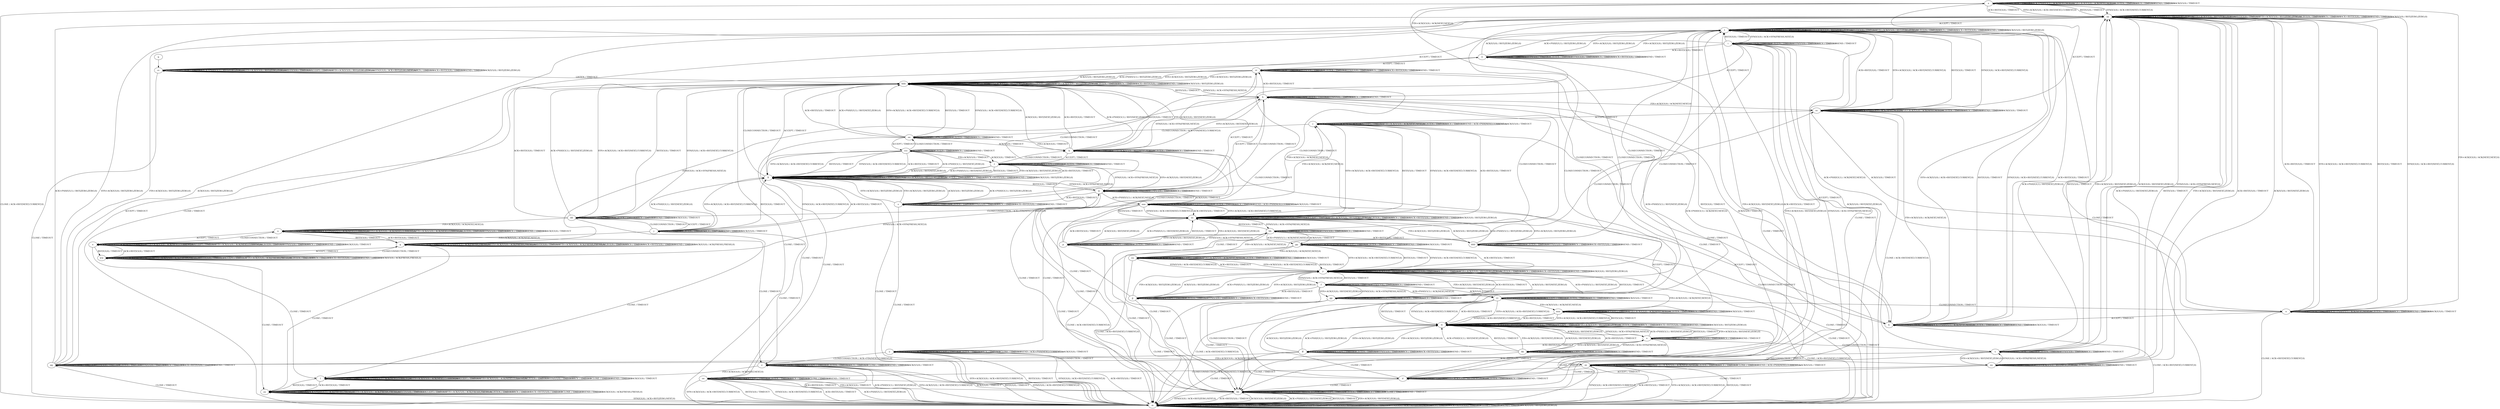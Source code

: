 digraph "" {
	graph ["Incoming time"=0.00040602684020996094,
		"Outgoing time"=0.10065269470214844,
		Output="{'States': 56, 'Transitions': 716, 'Filename': '../results/tcp_preset_100/TCP_FreeBSD_Server-TCP_FreeBSD_Server-1.dot'}",
		Reference="{'States': 56, 'Transitions': 716, 'Filename': '../subjects/tcp/TCP_FreeBSD_Server.dot'}",
		Solver=yices,
		Updated="{'States': 56, 'Transitions': 716, 'Filename': '../subjects/tcp/TCP_FreeBSD_Server.dot'}",
		"f-measure"=1.0,
		precision=1.0,
		recall=1.0
	];
	a -> a	[key=0,
		label="CLOSECONNECTION / TIMEOUT"];
	a -> a	[key=1,
		label="ACK+PSH(V,V,1) / ACK(NEXT,NEXT,0)"];
	a -> a	[key=2,
		label="FIN+ACK(V,V,0) / ACK(NEXT,NEXT,0)"];
	a -> a	[key=3,
		label="LISTEN / TIMEOUT"];
	a -> a	[key=4,
		label="RCV / TIMEOUT"];
	a -> a	[key=5,
		label="SEND / TIMEOUT"];
	a -> a	[key=6,
		label="ACK(V,V,0) / TIMEOUT"];
	a -> m	[key=0,
		label="CLOSE / ACK+RST(NEXT,CURRENT,0)"];
	a -> aa	[key=0,
		label="SYN+ACK(V,V,0) / ACK+RST(NEXT,CURRENT,0)"];
	a -> aa	[key=1,
		label="RST(V,V,0) / TIMEOUT"];
	a -> aa	[key=2,
		label="SYN(V,V,0) / ACK+RST(NEXT,CURRENT,0)"];
	a -> aa	[key=3,
		label="ACK+RST(V,V,0) / TIMEOUT"];
	a -> ss	[key=0,
		label="ACCEPT / TIMEOUT"];
	b -> b	[key=0,
		label="CLOSECONNECTION / TIMEOUT"];
	b -> b	[key=1,
		label="ACK+PSH(V,V,1) / ACK(NEXT,NEXT,0)"];
	b -> b	[key=2,
		label="LISTEN / TIMEOUT"];
	b -> b	[key=3,
		label="RCV / TIMEOUT"];
	b -> b	[key=4,
		label="SEND / TIMEOUT"];
	b -> b	[key=5,
		label="ACK(V,V,0) / TIMEOUT"];
	b -> m	[key=0,
		label="CLOSE / ACK+RST(NEXT,CURRENT,0)"];
	b -> t	[key=0,
		label="SYN+ACK(V,V,0) / ACK+RST(NEXT,CURRENT,0)"];
	b -> t	[key=1,
		label="RST(V,V,0) / TIMEOUT"];
	b -> t	[key=2,
		label="SYN(V,V,0) / ACK+RST(NEXT,CURRENT,0)"];
	b -> t	[key=3,
		label="ACK+RST(V,V,0) / TIMEOUT"];
	b -> ss	[key=0,
		label="FIN+ACK(V,V,0) / ACK(NEXT,NEXT,0)"];
	b -> aaa	[key=0,
		label="ACCEPT / TIMEOUT"];
	c -> c	[key=0,
		label="ACK+PSH(V,V,1) / ACK(NEXT,NEXT,0)"];
	c -> c	[key=1,
		label="ACCEPT / TIMEOUT"];
	c -> c	[key=2,
		label="FIN+ACK(V,V,0) / ACK(NEXT,NEXT,0)"];
	c -> c	[key=3,
		label="LISTEN / TIMEOUT"];
	c -> c	[key=4,
		label="RCV / TIMEOUT"];
	c -> c	[key=5,
		label="SEND / ACK+PSH(NEXT,CURRENT,1)"];
	c -> c	[key=6,
		label="ACK(V,V,0) / TIMEOUT"];
	c -> ee	[key=0,
		label="CLOSECONNECTION / ACK+FIN(NEXT,CURRENT,0)"];
	c -> xx	[key=0,
		label="SYN+ACK(V,V,0) / ACK+RST(NEXT,CURRENT,0)"];
	c -> xx	[key=1,
		label="RST(V,V,0) / TIMEOUT"];
	c -> xx	[key=2,
		label="SYN(V,V,0) / ACK+RST(NEXT,CURRENT,0)"];
	c -> xx	[key=3,
		label="ACK+RST(V,V,0) / TIMEOUT"];
	c -> zz	[key=0,
		label="CLOSE / TIMEOUT"];
	d -> d	[key=0,
		label="CLOSECONNECTION / TIMEOUT"];
	d -> d	[key=1,
		label="SYN+ACK(V,V,0) / RST(NEXT,ZERO,0)"];
	d -> d	[key=2,
		label="LISTEN / TIMEOUT"];
	d -> d	[key=3,
		label="RCV / TIMEOUT"];
	d -> d	[key=4,
		label="SEND / TIMEOUT"];
	d -> i	[key=0,
		label="SYN(V,V,0) / ACK+SYN(FRESH,NEXT,0)"];
	d -> k	[key=0,
		label="ACCEPT / TIMEOUT"];
	d -> t	[key=0,
		label="ACK+PSH(V,V,1) / RST(NEXT,ZERO,0)"];
	d -> t	[key=1,
		label="RST(V,V,0) / TIMEOUT"];
	d -> t	[key=2,
		label="FIN+ACK(V,V,0) / RST(NEXT,ZERO,0)"];
	d -> t	[key=3,
		label="ACK+RST(V,V,0) / TIMEOUT"];
	d -> t	[key=4,
		label="ACK(V,V,0) / RST(NEXT,ZERO,0)"];
	d -> bb	[key=0,
		label="CLOSE / TIMEOUT"];
	e -> e	[key=0,
		label="ACCEPT / TIMEOUT"];
	e -> e	[key=1,
		label="LISTEN / TIMEOUT"];
	e -> e	[key=2,
		label="SYN(V,V,0) / TIMEOUT"];
	e -> e	[key=3,
		label="RCV / TIMEOUT"];
	e -> e	[key=4,
		label="SEND / TIMEOUT"];
	e -> v	[key=0,
		label="CLOSECONNECTION / TIMEOUT"];
	e -> bb	[key=0,
		label="CLOSE / TIMEOUT"];
	e -> ff	[key=0,
		label="ACK+RST(V,V,0) / TIMEOUT"];
	e -> kk	[key=0,
		label="SYN+ACK(V,V,0) / RST(NEXT,ZERO,0)"];
	e -> tt	[key=0,
		label="ACK+PSH(V,V,1) / RST(NEXT,ZERO,0)"];
	e -> tt	[key=1,
		label="RST(V,V,0) / TIMEOUT"];
	e -> tt	[key=2,
		label="FIN+ACK(V,V,0) / RST(NEXT,ZERO,0)"];
	e -> tt	[key=3,
		label="ACK(V,V,0) / RST(NEXT,ZERO,0)"];
	f -> f	[key=0,
		label="ACCEPT / TIMEOUT"];
	f -> f	[key=1,
		label="LISTEN / TIMEOUT"];
	f -> f	[key=2,
		label="SYN(V,V,0) / TIMEOUT"];
	f -> f	[key=3,
		label="RCV / TIMEOUT"];
	f -> f	[key=4,
		label="SEND / TIMEOUT"];
	f -> i	[key=0,
		label="CLOSECONNECTION / TIMEOUT"];
	f -> y	[key=0,
		label="RST(V,V,0) / TIMEOUT"];
	f -> bb	[key=0,
		label="CLOSE / TIMEOUT"];
	f -> gg	[key=0,
		label="SYN+ACK(V,V,0) / RST(NEXT,ZERO,0)"];
	f -> jj	[key=0,
		label="ACK+RST(V,V,0) / TIMEOUT"];
	f -> mm	[key=0,
		label="FIN+ACK(V,V,0) / ACK(NEXT,NEXT,0)"];
	f -> vv	[key=0,
		label="ACK+PSH(V,V,1) / ACK(NEXT,NEXT,0)"];
	f -> vv	[key=1,
		label="ACK(V,V,0) / TIMEOUT"];
	g -> g	[key=0,
		label="CLOSECONNECTION / TIMEOUT"];
	g -> g	[key=1,
		label="ACK+PSH(V,V,1) / ACK(FRESH,FRESH,0)"];
	g -> g	[key=2,
		label="SYN+ACK(V,V,0) / ACK(FRESH,FRESH,0)"];
	g -> g	[key=3,
		label="RST(V,V,0) / TIMEOUT"];
	g -> g	[key=4,
		label="FIN+ACK(V,V,0) / ACK(FRESH,FRESH,0)"];
	g -> g	[key=5,
		label="LISTEN / TIMEOUT"];
	g -> g	[key=6,
		label="RCV / TIMEOUT"];
	g -> g	[key=7,
		label="ACK+RST(V,V,0) / TIMEOUT"];
	g -> g	[key=8,
		label="SEND / TIMEOUT"];
	g -> g	[key=9,
		label="ACK(V,V,0) / ACK(FRESH,FRESH,0)"];
	g -> h	[key=0,
		label="SYN(V,V,0) / ACK+SYN(FRESH,NEXT,0)"];
	g -> ww	[key=0,
		label="ACCEPT / TIMEOUT"];
	g -> yy	[key=0,
		label="CLOSE / TIMEOUT"];
	h -> b	[key=0,
		label="ACK+PSH(V,V,1) / ACK(NEXT,NEXT,0)"];
	h -> b	[key=1,
		label="ACK(V,V,0) / TIMEOUT"];
	h -> h	[key=0,
		label="CLOSECONNECTION / TIMEOUT"];
	h -> h	[key=1,
		label="LISTEN / TIMEOUT"];
	h -> h	[key=2,
		label="SYN(V,V,0) / TIMEOUT"];
	h -> h	[key=3,
		label="RCV / TIMEOUT"];
	h -> h	[key=4,
		label="SEND / TIMEOUT"];
	h -> k	[key=0,
		label="SYN+ACK(V,V,0) / RST(NEXT,ZERO,0)"];
	h -> w	[key=0,
		label="ACCEPT / TIMEOUT"];
	h -> bb	[key=0,
		label="CLOSE / TIMEOUT"];
	h -> rr	[key=0,
		label="ACK+RST(V,V,0) / TIMEOUT"];
	h -> ss	[key=0,
		label="FIN+ACK(V,V,0) / ACK(NEXT,NEXT,0)"];
	h -> bbb	[key=0,
		label="RST(V,V,0) / TIMEOUT"];
	i -> a	[key=0,
		label="FIN+ACK(V,V,0) / ACK(NEXT,NEXT,0)"];
	i -> d	[key=0,
		label="SYN+ACK(V,V,0) / RST(NEXT,ZERO,0)"];
	i -> h	[key=0,
		label="ACCEPT / TIMEOUT"];
	i -> i	[key=0,
		label="CLOSECONNECTION / TIMEOUT"];
	i -> i	[key=1,
		label="LISTEN / TIMEOUT"];
	i -> i	[key=2,
		label="SYN(V,V,0) / TIMEOUT"];
	i -> i	[key=3,
		label="RCV / TIMEOUT"];
	i -> i	[key=4,
		label="SEND / TIMEOUT"];
	i -> n	[key=0,
		label="ACK+PSH(V,V,1) / ACK(NEXT,NEXT,0)"];
	i -> n	[key=1,
		label="ACK(V,V,0) / TIMEOUT"];
	i -> t	[key=0,
		label="RST(V,V,0) / TIMEOUT"];
	i -> bb	[key=0,
		label="CLOSE / TIMEOUT"];
	i -> ii	[key=0,
		label="ACK+RST(V,V,0) / TIMEOUT"];
	j -> j	[key=0,
		label="ACCEPT / TIMEOUT"];
	j -> j	[key=1,
		label="LISTEN / TIMEOUT"];
	j -> j	[key=2,
		label="RCV / TIMEOUT"];
	j -> j	[key=3,
		label="SEND / TIMEOUT"];
	j -> j	[key=4,
		label="ACK(V,V,0) / TIMEOUT"];
	j -> x	[key=0,
		label="FIN+ACK(V,V,0) / ACK(NEXT,NEXT,0)"];
	j -> z	[key=0,
		label="CLOSE / TIMEOUT"];
	j -> dd	[key=0,
		label="CLOSECONNECTION / TIMEOUT"];
	j -> ll	[key=0,
		label="ACK+PSH(V,V,1) / RST(NEXT,ZERO,0)"];
	j -> ll	[key=1,
		label="SYN+ACK(V,V,0) / ACK+RST(NEXT,CURRENT,0)"];
	j -> ll	[key=2,
		label="RST(V,V,0) / TIMEOUT"];
	j -> ll	[key=3,
		label="SYN(V,V,0) / ACK+RST(NEXT,CURRENT,0)"];
	j -> ll	[key=4,
		label="ACK+RST(V,V,0) / TIMEOUT"];
	k -> h	[key=0,
		label="SYN(V,V,0) / ACK+SYN(FRESH,NEXT,0)"];
	k -> k	[key=0,
		label="CLOSECONNECTION / TIMEOUT"];
	k -> k	[key=1,
		label="SYN+ACK(V,V,0) / RST(NEXT,ZERO,0)"];
	k -> k	[key=2,
		label="LISTEN / TIMEOUT"];
	k -> k	[key=3,
		label="RCV / TIMEOUT"];
	k -> k	[key=4,
		label="SEND / TIMEOUT"];
	k -> r	[key=0,
		label="ACCEPT / TIMEOUT"];
	k -> bb	[key=0,
		label="CLOSE / TIMEOUT"];
	k -> bbb	[key=0,
		label="ACK+PSH(V,V,1) / RST(NEXT,ZERO,0)"];
	k -> bbb	[key=1,
		label="RST(V,V,0) / TIMEOUT"];
	k -> bbb	[key=2,
		label="FIN+ACK(V,V,0) / RST(NEXT,ZERO,0)"];
	k -> bbb	[key=3,
		label="ACK+RST(V,V,0) / TIMEOUT"];
	k -> bbb	[key=4,
		label="ACK(V,V,0) / RST(NEXT,ZERO,0)"];
	l -> l	[key=0,
		label="CLOSECONNECTION / TIMEOUT"];
	l -> l	[key=1,
		label="ACK+PSH(V,V,1) / ACK(NEXT,CURRENT,0)"];
	l -> l	[key=2,
		label="SYN+ACK(V,V,0) / ACK(NEXT,CURRENT,0)"];
	l -> l	[key=3,
		label="ACCEPT / TIMEOUT"];
	l -> l	[key=4,
		label="FIN+ACK(V,V,0) / ACK(NEXT,CURRENT,0)"];
	l -> l	[key=5,
		label="LISTEN / TIMEOUT"];
	l -> l	[key=6,
		label="SYN(V,V,0) / TIMEOUT"];
	l -> l	[key=7,
		label="RCV / TIMEOUT"];
	l -> l	[key=8,
		label="CLOSE / TIMEOUT"];
	l -> l	[key=9,
		label="SEND / TIMEOUT"];
	l -> l	[key=10,
		label="ACK(V,V,0) / TIMEOUT"];
	l -> yy	[key=0,
		label="RST(V,V,0) / TIMEOUT"];
	l -> yy	[key=1,
		label="ACK+RST(V,V,0) / TIMEOUT"];
	m -> m	[key=0,
		label="CLOSECONNECTION / TIMEOUT"];
	m -> m	[key=1,
		label="ACK+PSH(V,V,1) / RST(ZERO,ZERO,0)"];
	m -> m	[key=2,
		label="SYN+ACK(V,V,0) / RST(ZERO,ZERO,0)"];
	m -> m	[key=3,
		label="RST(V,V,0) / TIMEOUT"];
	m -> m	[key=4,
		label="ACCEPT / TIMEOUT"];
	m -> m	[key=5,
		label="FIN+ACK(V,V,0) / RST(ZERO,ZERO,0)"];
	m -> m	[key=6,
		label="LISTEN / TIMEOUT"];
	m -> m	[key=7,
		label="SYN(V,V,0) / ACK+RST(ZERO,NEXT,0)"];
	m -> m	[key=8,
		label="RCV / TIMEOUT"];
	m -> m	[key=9,
		label="ACK+RST(V,V,0) / TIMEOUT"];
	m -> m	[key=10,
		label="CLOSE / TIMEOUT"];
	m -> m	[key=11,
		label="SEND / TIMEOUT"];
	m -> m	[key=12,
		label="ACK(V,V,0) / RST(ZERO,ZERO,0)"];
	n -> a	[key=0,
		label="FIN+ACK(V,V,0) / ACK(NEXT,NEXT,0)"];
	n -> b	[key=0,
		label="ACCEPT / TIMEOUT"];
	n -> m	[key=0,
		label="CLOSE / ACK+RST(NEXT,CURRENT,0)"];
	n -> n	[key=0,
		label="CLOSECONNECTION / TIMEOUT"];
	n -> n	[key=1,
		label="ACK+PSH(V,V,1) / ACK(NEXT,NEXT,0)"];
	n -> n	[key=2,
		label="LISTEN / TIMEOUT"];
	n -> n	[key=3,
		label="RCV / TIMEOUT"];
	n -> n	[key=4,
		label="SEND / TIMEOUT"];
	n -> n	[key=5,
		label="ACK(V,V,0) / TIMEOUT"];
	n -> aa	[key=0,
		label="SYN+ACK(V,V,0) / ACK+RST(NEXT,CURRENT,0)"];
	n -> aa	[key=1,
		label="RST(V,V,0) / TIMEOUT"];
	n -> aa	[key=2,
		label="SYN(V,V,0) / ACK+RST(NEXT,CURRENT,0)"];
	n -> aa	[key=3,
		label="ACK+RST(V,V,0) / TIMEOUT"];
	o -> m	[key=0,
		label="SYN+ACK(V,V,0) / ACK+RST(NEXT,CURRENT,0)"];
	o -> m	[key=1,
		label="RST(V,V,0) / TIMEOUT"];
	o -> m	[key=2,
		label="SYN(V,V,0) / ACK+RST(NEXT,CURRENT,0)"];
	o -> m	[key=3,
		label="ACK+RST(V,V,0) / TIMEOUT"];
	o -> o	[key=0,
		label="ACK+PSH(V,V,1) / ACK(NEXT,NEXT,0)"];
	o -> o	[key=1,
		label="ACCEPT / TIMEOUT"];
	o -> o	[key=2,
		label="LISTEN / TIMEOUT"];
	o -> o	[key=3,
		label="RCV / TIMEOUT"];
	o -> o	[key=4,
		label="CLOSE / TIMEOUT"];
	o -> o	[key=5,
		label="SEND / ACK+PSH(NEXT,CURRENT,1)"];
	o -> o	[key=6,
		label="ACK(V,V,0) / TIMEOUT"];
	o -> z	[key=0,
		label="CLOSECONNECTION / ACK+FIN(NEXT,CURRENT,0)"];
	o -> zz	[key=0,
		label="FIN+ACK(V,V,0) / ACK(NEXT,NEXT,0)"];
	p -> k	[key=0,
		label="CLOSECONNECTION / TIMEOUT"];
	p -> p	[key=0,
		label="SYN+ACK(V,V,0) / RST(NEXT,ZERO,0)"];
	p -> p	[key=1,
		label="ACCEPT / TIMEOUT"];
	p -> p	[key=2,
		label="LISTEN / TIMEOUT"];
	p -> p	[key=3,
		label="RCV / TIMEOUT"];
	p -> p	[key=4,
		label="SEND / TIMEOUT"];
	p -> bb	[key=0,
		label="CLOSE / TIMEOUT"];
	p -> hh	[key=0,
		label="SYN(V,V,0) / ACK+SYN(FRESH,NEXT,0)"];
	p -> xx	[key=0,
		label="ACK+PSH(V,V,1) / RST(NEXT,ZERO,0)"];
	p -> xx	[key=1,
		label="RST(V,V,0) / TIMEOUT"];
	p -> xx	[key=2,
		label="FIN+ACK(V,V,0) / RST(NEXT,ZERO,0)"];
	p -> xx	[key=3,
		label="ACK+RST(V,V,0) / TIMEOUT"];
	p -> xx	[key=4,
		label="ACK(V,V,0) / RST(NEXT,ZERO,0)"];
	q -> cc	[key=0];
	r -> k	[key=0,
		label="CLOSECONNECTION / TIMEOUT"];
	r -> r	[key=0,
		label="SYN+ACK(V,V,0) / RST(NEXT,ZERO,0)"];
	r -> r	[key=1,
		label="ACCEPT / TIMEOUT"];
	r -> r	[key=2,
		label="LISTEN / TIMEOUT"];
	r -> r	[key=3,
		label="RCV / TIMEOUT"];
	r -> r	[key=4,
		label="SEND / TIMEOUT"];
	r -> w	[key=0,
		label="SYN(V,V,0) / ACK+SYN(FRESH,NEXT,0)"];
	r -> bb	[key=0,
		label="CLOSE / TIMEOUT"];
	r -> ll	[key=0,
		label="ACK+PSH(V,V,1) / RST(NEXT,ZERO,0)"];
	r -> ll	[key=1,
		label="RST(V,V,0) / TIMEOUT"];
	r -> ll	[key=2,
		label="FIN+ACK(V,V,0) / RST(NEXT,ZERO,0)"];
	r -> ll	[key=3,
		label="ACK+RST(V,V,0) / TIMEOUT"];
	r -> ll	[key=4,
		label="ACK(V,V,0) / RST(NEXT,ZERO,0)"];
	s -> m	[key=0,
		label="CLOSE / TIMEOUT"];
	s -> s	[key=0,
		label="RST(V,V,0) / TIMEOUT"];
	s -> s	[key=1,
		label="ACCEPT / TIMEOUT"];
	s -> s	[key=2,
		label="LISTEN / TIMEOUT"];
	s -> s	[key=3,
		label="SYN(V,V,0) / TIMEOUT"];
	s -> s	[key=4,
		label="RCV / TIMEOUT"];
	s -> s	[key=5,
		label="ACK+RST(V,V,0) / TIMEOUT"];
	s -> s	[key=6,
		label="SEND / TIMEOUT"];
	s -> ll	[key=0,
		label="ACK+PSH(V,V,1) / RST(ZERO,ZERO,0)"];
	s -> ll	[key=1,
		label="SYN+ACK(V,V,0) / RST(ZERO,ZERO,0)"];
	s -> ll	[key=2,
		label="FIN+ACK(V,V,0) / RST(ZERO,ZERO,0)"];
	s -> ll	[key=3,
		label="ACK(V,V,0) / RST(ZERO,ZERO,0)"];
	s -> rr	[key=0,
		label="CLOSECONNECTION / TIMEOUT"];
	t -> i	[key=0,
		label="SYN(V,V,0) / ACK+SYN(FRESH,NEXT,0)"];
	t -> m	[key=0,
		label="CLOSE / TIMEOUT"];
	t -> t	[key=0,
		label="CLOSECONNECTION / TIMEOUT"];
	t -> t	[key=1,
		label="ACK+PSH(V,V,1) / RST(ZERO,ZERO,0)"];
	t -> t	[key=2,
		label="SYN+ACK(V,V,0) / RST(ZERO,ZERO,0)"];
	t -> t	[key=3,
		label="RST(V,V,0) / TIMEOUT"];
	t -> t	[key=4,
		label="FIN+ACK(V,V,0) / RST(ZERO,ZERO,0)"];
	t -> t	[key=5,
		label="LISTEN / TIMEOUT"];
	t -> t	[key=6,
		label="RCV / TIMEOUT"];
	t -> t	[key=7,
		label="ACK+RST(V,V,0) / TIMEOUT"];
	t -> t	[key=8,
		label="SEND / TIMEOUT"];
	t -> t	[key=9,
		label="ACK(V,V,0) / RST(ZERO,ZERO,0)"];
	t -> bbb	[key=0,
		label="ACCEPT / TIMEOUT"];
	u -> g	[key=0,
		label="RST(V,V,0) / TIMEOUT"];
	u -> g	[key=1,
		label="ACK+RST(V,V,0) / TIMEOUT"];
	u -> l	[key=0,
		label="CLOSE / TIMEOUT"];
	u -> u	[key=0,
		label="CLOSECONNECTION / TIMEOUT"];
	u -> u	[key=1,
		label="ACK+PSH(V,V,1) / ACK(NEXT,CURRENT,0)"];
	u -> u	[key=2,
		label="SYN+ACK(V,V,0) / ACK(NEXT,CURRENT,0)"];
	u -> u	[key=3,
		label="FIN+ACK(V,V,0) / ACK(NEXT,CURRENT,0)"];
	u -> u	[key=4,
		label="LISTEN / TIMEOUT"];
	u -> u	[key=5,
		label="SYN(V,V,0) / TIMEOUT"];
	u -> u	[key=6,
		label="RCV / TIMEOUT"];
	u -> u	[key=7,
		label="SEND / TIMEOUT"];
	u -> u	[key=8,
		label="ACK(V,V,0) / TIMEOUT"];
	u -> x	[key=0,
		label="ACCEPT / TIMEOUT"];
	v -> i	[key=0,
		label="ACCEPT / TIMEOUT"];
	v -> v	[key=0,
		label="CLOSECONNECTION / TIMEOUT"];
	v -> v	[key=1,
		label="LISTEN / TIMEOUT"];
	v -> v	[key=2,
		label="SYN(V,V,0) / TIMEOUT"];
	v -> v	[key=3,
		label="RCV / TIMEOUT"];
	v -> v	[key=4,
		label="SEND / TIMEOUT"];
	v -> aa	[key=0,
		label="ACK+PSH(V,V,1) / RST(NEXT,ZERO,0)"];
	v -> aa	[key=1,
		label="RST(V,V,0) / TIMEOUT"];
	v -> aa	[key=2,
		label="FIN+ACK(V,V,0) / RST(NEXT,ZERO,0)"];
	v -> aa	[key=3,
		label="ACK(V,V,0) / RST(NEXT,ZERO,0)"];
	v -> bb	[key=0,
		label="CLOSE / TIMEOUT"];
	v -> nn	[key=0,
		label="SYN+ACK(V,V,0) / RST(NEXT,ZERO,0)"];
	v -> qq	[key=0,
		label="ACK+RST(V,V,0) / TIMEOUT"];
	w -> c	[key=0,
		label="FIN+ACK(V,V,0) / ACK(NEXT,NEXT,0)"];
	w -> h	[key=0,
		label="CLOSECONNECTION / TIMEOUT"];
	w -> r	[key=0,
		label="SYN+ACK(V,V,0) / RST(NEXT,ZERO,0)"];
	w -> s	[key=0,
		label="ACK+RST(V,V,0) / TIMEOUT"];
	w -> w	[key=0,
		label="ACCEPT / TIMEOUT"];
	w -> w	[key=1,
		label="LISTEN / TIMEOUT"];
	w -> w	[key=2,
		label="SYN(V,V,0) / TIMEOUT"];
	w -> w	[key=3,
		label="RCV / TIMEOUT"];
	w -> w	[key=4,
		label="SEND / TIMEOUT"];
	w -> bb	[key=0,
		label="CLOSE / TIMEOUT"];
	w -> ll	[key=0,
		label="RST(V,V,0) / TIMEOUT"];
	w -> aaa	[key=0,
		label="ACK+PSH(V,V,1) / ACK(NEXT,NEXT,0)"];
	w -> aaa	[key=1,
		label="ACK(V,V,0) / TIMEOUT"];
	x -> l	[key=0,
		label="CLOSE / TIMEOUT"];
	x -> u	[key=0,
		label="CLOSECONNECTION / TIMEOUT"];
	x -> x	[key=0,
		label="ACK+PSH(V,V,1) / ACK(NEXT,CURRENT,0)"];
	x -> x	[key=1,
		label="SYN+ACK(V,V,0) / ACK(NEXT,CURRENT,0)"];
	x -> x	[key=2,
		label="ACCEPT / TIMEOUT"];
	x -> x	[key=3,
		label="FIN+ACK(V,V,0) / ACK(NEXT,CURRENT,0)"];
	x -> x	[key=4,
		label="LISTEN / TIMEOUT"];
	x -> x	[key=5,
		label="SYN(V,V,0) / TIMEOUT"];
	x -> x	[key=6,
		label="RCV / TIMEOUT"];
	x -> x	[key=7,
		label="SEND / TIMEOUT"];
	x -> x	[key=8,
		label="ACK(V,V,0) / TIMEOUT"];
	x -> ww	[key=0,
		label="RST(V,V,0) / TIMEOUT"];
	x -> ww	[key=1,
		label="ACK+RST(V,V,0) / TIMEOUT"];
	y -> f	[key=0,
		label="SYN(V,V,0) / ACK+SYN(FRESH,NEXT,0)"];
	y -> m	[key=0,
		label="CLOSE / TIMEOUT"];
	y -> t	[key=0,
		label="CLOSECONNECTION / TIMEOUT"];
	y -> y	[key=0,
		label="ACK+PSH(V,V,1) / RST(ZERO,ZERO,0)"];
	y -> y	[key=1,
		label="SYN+ACK(V,V,0) / RST(ZERO,ZERO,0)"];
	y -> y	[key=2,
		label="RST(V,V,0) / TIMEOUT"];
	y -> y	[key=3,
		label="ACCEPT / TIMEOUT"];
	y -> y	[key=4,
		label="FIN+ACK(V,V,0) / RST(ZERO,ZERO,0)"];
	y -> y	[key=5,
		label="LISTEN / TIMEOUT"];
	y -> y	[key=6,
		label="RCV / TIMEOUT"];
	y -> y	[key=7,
		label="ACK+RST(V,V,0) / TIMEOUT"];
	y -> y	[key=8,
		label="SEND / TIMEOUT"];
	y -> y	[key=9,
		label="ACK(V,V,0) / RST(ZERO,ZERO,0)"];
	z -> l	[key=0,
		label="FIN+ACK(V,V,0) / ACK(NEXT,NEXT,0)"];
	z -> m	[key=0,
		label="ACK+PSH(V,V,1) / RST(NEXT,ZERO,0)"];
	z -> m	[key=1,
		label="SYN+ACK(V,V,0) / ACK+RST(NEXT,CURRENT,0)"];
	z -> m	[key=2,
		label="RST(V,V,0) / TIMEOUT"];
	z -> m	[key=3,
		label="SYN(V,V,0) / ACK+RST(NEXT,CURRENT,0)"];
	z -> m	[key=4,
		label="ACK+RST(V,V,0) / TIMEOUT"];
	z -> z	[key=0,
		label="CLOSECONNECTION / TIMEOUT"];
	z -> z	[key=1,
		label="ACCEPT / TIMEOUT"];
	z -> z	[key=2,
		label="LISTEN / TIMEOUT"];
	z -> z	[key=3,
		label="RCV / TIMEOUT"];
	z -> z	[key=4,
		label="CLOSE / TIMEOUT"];
	z -> z	[key=5,
		label="SEND / TIMEOUT"];
	z -> z	[key=6,
		label="ACK(V,V,0) / TIMEOUT"];
	aa -> m	[key=0,
		label="CLOSE / TIMEOUT"];
	aa -> t	[key=0,
		label="ACCEPT / TIMEOUT"];
	aa -> v	[key=0,
		label="SYN(V,V,0) / ACK+SYN(FRESH,NEXT,0)"];
	aa -> aa	[key=0,
		label="CLOSECONNECTION / TIMEOUT"];
	aa -> aa	[key=1,
		label="ACK+PSH(V,V,1) / RST(ZERO,ZERO,0)"];
	aa -> aa	[key=2,
		label="SYN+ACK(V,V,0) / RST(ZERO,ZERO,0)"];
	aa -> aa	[key=3,
		label="RST(V,V,0) / TIMEOUT"];
	aa -> aa	[key=4,
		label="FIN+ACK(V,V,0) / RST(ZERO,ZERO,0)"];
	aa -> aa	[key=5,
		label="LISTEN / TIMEOUT"];
	aa -> aa	[key=6,
		label="RCV / TIMEOUT"];
	aa -> aa	[key=7,
		label="ACK+RST(V,V,0) / TIMEOUT"];
	aa -> aa	[key=8,
		label="SEND / TIMEOUT"];
	aa -> aa	[key=9,
		label="ACK(V,V,0) / RST(ZERO,ZERO,0)"];
	bb -> m	[key=0,
		label="ACK+PSH(V,V,1) / RST(NEXT,ZERO,0)"];
	bb -> m	[key=1,
		label="RST(V,V,0) / TIMEOUT"];
	bb -> m	[key=2,
		label="FIN+ACK(V,V,0) / RST(NEXT,ZERO,0)"];
	bb -> m	[key=3,
		label="SYN(V,V,0) / ACK+RST(ZERO,NEXT,0)"];
	bb -> m	[key=4,
		label="ACK+RST(V,V,0) / TIMEOUT"];
	bb -> m	[key=5,
		label="ACK(V,V,0) / RST(NEXT,ZERO,0)"];
	bb -> bb	[key=0,
		label="CLOSECONNECTION / TIMEOUT"];
	bb -> bb	[key=1,
		label="SYN+ACK(V,V,0) / RST(NEXT,ZERO,0)"];
	bb -> bb	[key=2,
		label="ACCEPT / TIMEOUT"];
	bb -> bb	[key=3,
		label="LISTEN / TIMEOUT"];
	bb -> bb	[key=4,
		label="RCV / TIMEOUT"];
	bb -> bb	[key=5,
		label="CLOSE / TIMEOUT"];
	bb -> bb	[key=6,
		label="SEND / TIMEOUT"];
	cc -> m	[key=0,
		label="CLOSE / TIMEOUT"];
	cc -> cc	[key=0,
		label="CLOSECONNECTION / TIMEOUT"];
	cc -> cc	[key=1,
		label="ACK+PSH(V,V,1) / RST(ZERO,ZERO,0)"];
	cc -> cc	[key=2,
		label="SYN+ACK(V,V,0) / RST(ZERO,ZERO,0)"];
	cc -> cc	[key=3,
		label="RST(V,V,0) / TIMEOUT"];
	cc -> cc	[key=4,
		label="ACCEPT / TIMEOUT"];
	cc -> cc	[key=5,
		label="FIN+ACK(V,V,0) / RST(ZERO,ZERO,0)"];
	cc -> cc	[key=6,
		label="SYN(V,V,0) / ACK+RST(ZERO,NEXT,0)"];
	cc -> cc	[key=7,
		label="RCV / TIMEOUT"];
	cc -> cc	[key=8,
		label="ACK+RST(V,V,0) / TIMEOUT"];
	cc -> cc	[key=9,
		label="SEND / TIMEOUT"];
	cc -> cc	[key=10,
		label="ACK(V,V,0) / RST(ZERO,ZERO,0)"];
	cc -> bbb	[key=0,
		label="LISTEN / TIMEOUT"];
	dd -> j	[key=0,
		label="ACCEPT / TIMEOUT"];
	dd -> u	[key=0,
		label="FIN+ACK(V,V,0) / ACK(NEXT,NEXT,0)"];
	dd -> z	[key=0,
		label="CLOSE / TIMEOUT"];
	dd -> dd	[key=0,
		label="CLOSECONNECTION / TIMEOUT"];
	dd -> dd	[key=1,
		label="LISTEN / TIMEOUT"];
	dd -> dd	[key=2,
		label="RCV / TIMEOUT"];
	dd -> dd	[key=3,
		label="SEND / TIMEOUT"];
	dd -> dd	[key=4,
		label="ACK(V,V,0) / TIMEOUT"];
	dd -> bbb	[key=0,
		label="ACK+PSH(V,V,1) / RST(NEXT,ZERO,0)"];
	dd -> bbb	[key=1,
		label="SYN+ACK(V,V,0) / ACK+RST(NEXT,CURRENT,0)"];
	dd -> bbb	[key=2,
		label="RST(V,V,0) / TIMEOUT"];
	dd -> bbb	[key=3,
		label="SYN(V,V,0) / ACK+RST(NEXT,CURRENT,0)"];
	dd -> bbb	[key=4,
		label="ACK+RST(V,V,0) / TIMEOUT"];
	ee -> k	[key=0,
		label="FIN+ACK(V,V,0) / TIMEOUT"];
	ee -> k	[key=1,
		label="ACK(V,V,0) / TIMEOUT"];
	ee -> ee	[key=0,
		label="CLOSECONNECTION / TIMEOUT"];
	ee -> ee	[key=1,
		label="LISTEN / TIMEOUT"];
	ee -> ee	[key=2,
		label="RCV / TIMEOUT"];
	ee -> ee	[key=3,
		label="SEND / TIMEOUT"];
	ee -> oo	[key=0,
		label="CLOSE / TIMEOUT"];
	ee -> bbb	[key=0,
		label="ACK+PSH(V,V,1) / RST(NEXT,ZERO,0)"];
	ee -> bbb	[key=1,
		label="SYN+ACK(V,V,0) / ACK+RST(NEXT,CURRENT,0)"];
	ee -> bbb	[key=2,
		label="RST(V,V,0) / TIMEOUT"];
	ee -> bbb	[key=3,
		label="SYN(V,V,0) / ACK+RST(NEXT,CURRENT,0)"];
	ee -> bbb	[key=4,
		label="ACK+RST(V,V,0) / TIMEOUT"];
	ee -> ccc	[key=0,
		label="ACCEPT / TIMEOUT"];
	ff -> m	[key=0,
		label="CLOSE / TIMEOUT"];
	ff -> ff	[key=0,
		label="RST(V,V,0) / TIMEOUT"];
	ff -> ff	[key=1,
		label="ACCEPT / TIMEOUT"];
	ff -> ff	[key=2,
		label="LISTEN / TIMEOUT"];
	ff -> ff	[key=3,
		label="SYN(V,V,0) / TIMEOUT"];
	ff -> ff	[key=4,
		label="RCV / TIMEOUT"];
	ff -> ff	[key=5,
		label="ACK+RST(V,V,0) / TIMEOUT"];
	ff -> ff	[key=6,
		label="SEND / TIMEOUT"];
	ff -> qq	[key=0,
		label="CLOSECONNECTION / TIMEOUT"];
	ff -> tt	[key=0,
		label="ACK+PSH(V,V,1) / RST(ZERO,ZERO,0)"];
	ff -> tt	[key=1,
		label="SYN+ACK(V,V,0) / RST(ZERO,ZERO,0)"];
	ff -> tt	[key=2,
		label="FIN+ACK(V,V,0) / RST(ZERO,ZERO,0)"];
	ff -> tt	[key=3,
		label="ACK(V,V,0) / RST(ZERO,ZERO,0)"];
	gg -> d	[key=0,
		label="CLOSECONNECTION / TIMEOUT"];
	gg -> f	[key=0,
		label="SYN(V,V,0) / ACK+SYN(FRESH,NEXT,0)"];
	gg -> y	[key=0,
		label="ACK+PSH(V,V,1) / RST(NEXT,ZERO,0)"];
	gg -> y	[key=1,
		label="RST(V,V,0) / TIMEOUT"];
	gg -> y	[key=2,
		label="FIN+ACK(V,V,0) / RST(NEXT,ZERO,0)"];
	gg -> y	[key=3,
		label="ACK+RST(V,V,0) / TIMEOUT"];
	gg -> y	[key=4,
		label="ACK(V,V,0) / RST(NEXT,ZERO,0)"];
	gg -> bb	[key=0,
		label="CLOSE / TIMEOUT"];
	gg -> gg	[key=0,
		label="SYN+ACK(V,V,0) / RST(NEXT,ZERO,0)"];
	gg -> gg	[key=1,
		label="ACCEPT / TIMEOUT"];
	gg -> gg	[key=2,
		label="LISTEN / TIMEOUT"];
	gg -> gg	[key=3,
		label="RCV / TIMEOUT"];
	gg -> gg	[key=4,
		label="SEND / TIMEOUT"];
	hh -> h	[key=0,
		label="CLOSECONNECTION / TIMEOUT"];
	hh -> p	[key=0,
		label="SYN+ACK(V,V,0) / RST(NEXT,ZERO,0)"];
	hh -> bb	[key=0,
		label="CLOSE / TIMEOUT"];
	hh -> hh	[key=0,
		label="ACCEPT / TIMEOUT"];
	hh -> hh	[key=1,
		label="LISTEN / TIMEOUT"];
	hh -> hh	[key=2,
		label="SYN(V,V,0) / TIMEOUT"];
	hh -> hh	[key=3,
		label="RCV / TIMEOUT"];
	hh -> hh	[key=4,
		label="SEND / TIMEOUT"];
	hh -> pp	[key=0,
		label="ACK+PSH(V,V,1) / ACK(NEXT,NEXT,0)"];
	hh -> pp	[key=1,
		label="ACK(V,V,0) / TIMEOUT"];
	hh -> uu	[key=0,
		label="FIN+ACK(V,V,0) / ACK(NEXT,NEXT,0)"];
	hh -> xx	[key=0,
		label="RST(V,V,0) / TIMEOUT"];
	hh -> ddd	[key=0,
		label="ACK+RST(V,V,0) / TIMEOUT"];
	ii -> m	[key=0,
		label="CLOSE / TIMEOUT"];
	ii -> t	[key=0,
		label="ACK+PSH(V,V,1) / RST(ZERO,ZERO,0)"];
	ii -> t	[key=1,
		label="SYN+ACK(V,V,0) / RST(ZERO,ZERO,0)"];
	ii -> t	[key=2,
		label="FIN+ACK(V,V,0) / RST(ZERO,ZERO,0)"];
	ii -> t	[key=3,
		label="ACK(V,V,0) / RST(ZERO,ZERO,0)"];
	ii -> ii	[key=0,
		label="CLOSECONNECTION / TIMEOUT"];
	ii -> ii	[key=1,
		label="RST(V,V,0) / TIMEOUT"];
	ii -> ii	[key=2,
		label="LISTEN / TIMEOUT"];
	ii -> ii	[key=3,
		label="SYN(V,V,0) / TIMEOUT"];
	ii -> ii	[key=4,
		label="RCV / TIMEOUT"];
	ii -> ii	[key=5,
		label="ACK+RST(V,V,0) / TIMEOUT"];
	ii -> ii	[key=6,
		label="SEND / TIMEOUT"];
	ii -> rr	[key=0,
		label="ACCEPT / TIMEOUT"];
	jj -> m	[key=0,
		label="CLOSE / TIMEOUT"];
	jj -> y	[key=0,
		label="ACK+PSH(V,V,1) / RST(ZERO,ZERO,0)"];
	jj -> y	[key=1,
		label="SYN+ACK(V,V,0) / RST(ZERO,ZERO,0)"];
	jj -> y	[key=2,
		label="FIN+ACK(V,V,0) / RST(ZERO,ZERO,0)"];
	jj -> y	[key=3,
		label="ACK(V,V,0) / RST(ZERO,ZERO,0)"];
	jj -> ii	[key=0,
		label="CLOSECONNECTION / TIMEOUT"];
	jj -> jj	[key=0,
		label="RST(V,V,0) / TIMEOUT"];
	jj -> jj	[key=1,
		label="ACCEPT / TIMEOUT"];
	jj -> jj	[key=2,
		label="LISTEN / TIMEOUT"];
	jj -> jj	[key=3,
		label="SYN(V,V,0) / TIMEOUT"];
	jj -> jj	[key=4,
		label="RCV / TIMEOUT"];
	jj -> jj	[key=5,
		label="ACK+RST(V,V,0) / TIMEOUT"];
	jj -> jj	[key=6,
		label="SEND / TIMEOUT"];
	kk -> e	[key=0,
		label="SYN(V,V,0) / ACK+SYN(FRESH,NEXT,0)"];
	kk -> bb	[key=0,
		label="CLOSE / TIMEOUT"];
	kk -> kk	[key=0,
		label="SYN+ACK(V,V,0) / RST(NEXT,ZERO,0)"];
	kk -> kk	[key=1,
		label="ACCEPT / TIMEOUT"];
	kk -> kk	[key=2,
		label="LISTEN / TIMEOUT"];
	kk -> kk	[key=3,
		label="RCV / TIMEOUT"];
	kk -> kk	[key=4,
		label="SEND / TIMEOUT"];
	kk -> nn	[key=0,
		label="CLOSECONNECTION / TIMEOUT"];
	kk -> tt	[key=0,
		label="ACK+PSH(V,V,1) / RST(NEXT,ZERO,0)"];
	kk -> tt	[key=1,
		label="RST(V,V,0) / TIMEOUT"];
	kk -> tt	[key=2,
		label="FIN+ACK(V,V,0) / RST(NEXT,ZERO,0)"];
	kk -> tt	[key=3,
		label="ACK+RST(V,V,0) / TIMEOUT"];
	kk -> tt	[key=4,
		label="ACK(V,V,0) / RST(NEXT,ZERO,0)"];
	ll -> m	[key=0,
		label="CLOSE / TIMEOUT"];
	ll -> w	[key=0,
		label="SYN(V,V,0) / ACK+SYN(FRESH,NEXT,0)"];
	ll -> ll	[key=0,
		label="ACK+PSH(V,V,1) / RST(ZERO,ZERO,0)"];
	ll -> ll	[key=1,
		label="SYN+ACK(V,V,0) / RST(ZERO,ZERO,0)"];
	ll -> ll	[key=2,
		label="RST(V,V,0) / TIMEOUT"];
	ll -> ll	[key=3,
		label="ACCEPT / TIMEOUT"];
	ll -> ll	[key=4,
		label="FIN+ACK(V,V,0) / RST(ZERO,ZERO,0)"];
	ll -> ll	[key=5,
		label="LISTEN / TIMEOUT"];
	ll -> ll	[key=6,
		label="RCV / TIMEOUT"];
	ll -> ll	[key=7,
		label="ACK+RST(V,V,0) / TIMEOUT"];
	ll -> ll	[key=8,
		label="SEND / TIMEOUT"];
	ll -> ll	[key=9,
		label="ACK(V,V,0) / RST(ZERO,ZERO,0)"];
	ll -> bbb	[key=0,
		label="CLOSECONNECTION / TIMEOUT"];
	mm -> a	[key=0,
		label="CLOSECONNECTION / TIMEOUT"];
	mm -> m	[key=0,
		label="CLOSE / ACK+RST(NEXT,CURRENT,0)"];
	mm -> mm	[key=0,
		label="ACK+PSH(V,V,1) / ACK(NEXT,NEXT,0)"];
	mm -> mm	[key=1,
		label="ACCEPT / TIMEOUT"];
	mm -> mm	[key=2,
		label="FIN+ACK(V,V,0) / ACK(NEXT,NEXT,0)"];
	mm -> mm	[key=3,
		label="LISTEN / TIMEOUT"];
	mm -> mm	[key=4,
		label="RCV / TIMEOUT"];
	mm -> mm	[key=5,
		label="SEND / TIMEOUT"];
	mm -> mm	[key=6,
		label="ACK(V,V,0) / TIMEOUT"];
	mm -> tt	[key=0,
		label="SYN+ACK(V,V,0) / ACK+RST(NEXT,CURRENT,0)"];
	mm -> tt	[key=1,
		label="RST(V,V,0) / TIMEOUT"];
	mm -> tt	[key=2,
		label="SYN(V,V,0) / ACK+RST(NEXT,CURRENT,0)"];
	mm -> tt	[key=3,
		label="ACK+RST(V,V,0) / TIMEOUT"];
	nn -> d	[key=0,
		label="ACCEPT / TIMEOUT"];
	nn -> v	[key=0,
		label="SYN(V,V,0) / ACK+SYN(FRESH,NEXT,0)"];
	nn -> aa	[key=0,
		label="ACK+PSH(V,V,1) / RST(NEXT,ZERO,0)"];
	nn -> aa	[key=1,
		label="RST(V,V,0) / TIMEOUT"];
	nn -> aa	[key=2,
		label="FIN+ACK(V,V,0) / RST(NEXT,ZERO,0)"];
	nn -> aa	[key=3,
		label="ACK+RST(V,V,0) / TIMEOUT"];
	nn -> aa	[key=4,
		label="ACK(V,V,0) / RST(NEXT,ZERO,0)"];
	nn -> bb	[key=0,
		label="CLOSE / TIMEOUT"];
	nn -> nn	[key=0,
		label="CLOSECONNECTION / TIMEOUT"];
	nn -> nn	[key=1,
		label="SYN+ACK(V,V,0) / RST(NEXT,ZERO,0)"];
	nn -> nn	[key=2,
		label="LISTEN / TIMEOUT"];
	nn -> nn	[key=3,
		label="RCV / TIMEOUT"];
	nn -> nn	[key=4,
		label="SEND / TIMEOUT"];
	oo -> m	[key=0,
		label="ACK+PSH(V,V,1) / RST(NEXT,ZERO,0)"];
	oo -> m	[key=1,
		label="SYN+ACK(V,V,0) / ACK+RST(NEXT,CURRENT,0)"];
	oo -> m	[key=2,
		label="RST(V,V,0) / TIMEOUT"];
	oo -> m	[key=3,
		label="SYN(V,V,0) / ACK+RST(NEXT,CURRENT,0)"];
	oo -> m	[key=4,
		label="ACK+RST(V,V,0) / TIMEOUT"];
	oo -> bb	[key=0,
		label="FIN+ACK(V,V,0) / TIMEOUT"];
	oo -> bb	[key=1,
		label="ACK(V,V,0) / TIMEOUT"];
	oo -> oo	[key=0,
		label="CLOSECONNECTION / TIMEOUT"];
	oo -> oo	[key=1,
		label="ACCEPT / TIMEOUT"];
	oo -> oo	[key=2,
		label="LISTEN / TIMEOUT"];
	oo -> oo	[key=3,
		label="RCV / TIMEOUT"];
	oo -> oo	[key=4,
		label="CLOSE / TIMEOUT"];
	oo -> oo	[key=5,
		label="SEND / TIMEOUT"];
	pp -> b	[key=0,
		label="CLOSECONNECTION / TIMEOUT"];
	pp -> m	[key=0,
		label="CLOSE / ACK+RST(NEXT,CURRENT,0)"];
	pp -> y	[key=0,
		label="SYN+ACK(V,V,0) / ACK+RST(NEXT,CURRENT,0)"];
	pp -> y	[key=1,
		label="RST(V,V,0) / TIMEOUT"];
	pp -> y	[key=2,
		label="SYN(V,V,0) / ACK+RST(NEXT,CURRENT,0)"];
	pp -> y	[key=3,
		label="ACK+RST(V,V,0) / TIMEOUT"];
	pp -> pp	[key=0,
		label="ACK+PSH(V,V,1) / ACK(NEXT,NEXT,0)"];
	pp -> pp	[key=1,
		label="ACCEPT / TIMEOUT"];
	pp -> pp	[key=2,
		label="LISTEN / TIMEOUT"];
	pp -> pp	[key=3,
		label="RCV / TIMEOUT"];
	pp -> pp	[key=4,
		label="SEND / TIMEOUT"];
	pp -> pp	[key=5,
		label="ACK(V,V,0) / TIMEOUT"];
	pp -> uu	[key=0,
		label="FIN+ACK(V,V,0) / ACK(NEXT,NEXT,0)"];
	qq -> m	[key=0,
		label="CLOSE / TIMEOUT"];
	qq -> aa	[key=0,
		label="ACK+PSH(V,V,1) / RST(ZERO,ZERO,0)"];
	qq -> aa	[key=1,
		label="SYN+ACK(V,V,0) / RST(ZERO,ZERO,0)"];
	qq -> aa	[key=2,
		label="FIN+ACK(V,V,0) / RST(ZERO,ZERO,0)"];
	qq -> aa	[key=3,
		label="ACK(V,V,0) / RST(ZERO,ZERO,0)"];
	qq -> ii	[key=0,
		label="ACCEPT / TIMEOUT"];
	qq -> qq	[key=0,
		label="CLOSECONNECTION / TIMEOUT"];
	qq -> qq	[key=1,
		label="RST(V,V,0) / TIMEOUT"];
	qq -> qq	[key=2,
		label="LISTEN / TIMEOUT"];
	qq -> qq	[key=3,
		label="SYN(V,V,0) / TIMEOUT"];
	qq -> qq	[key=4,
		label="RCV / TIMEOUT"];
	qq -> qq	[key=5,
		label="ACK+RST(V,V,0) / TIMEOUT"];
	qq -> qq	[key=6,
		label="SEND / TIMEOUT"];
	rr -> m	[key=0,
		label="CLOSE / TIMEOUT"];
	rr -> s	[key=0,
		label="ACCEPT / TIMEOUT"];
	rr -> rr	[key=0,
		label="CLOSECONNECTION / TIMEOUT"];
	rr -> rr	[key=1,
		label="RST(V,V,0) / TIMEOUT"];
	rr -> rr	[key=2,
		label="LISTEN / TIMEOUT"];
	rr -> rr	[key=3,
		label="SYN(V,V,0) / TIMEOUT"];
	rr -> rr	[key=4,
		label="RCV / TIMEOUT"];
	rr -> rr	[key=5,
		label="ACK+RST(V,V,0) / TIMEOUT"];
	rr -> rr	[key=6,
		label="SEND / TIMEOUT"];
	rr -> bbb	[key=0,
		label="ACK+PSH(V,V,1) / RST(ZERO,ZERO,0)"];
	rr -> bbb	[key=1,
		label="SYN+ACK(V,V,0) / RST(ZERO,ZERO,0)"];
	rr -> bbb	[key=2,
		label="FIN+ACK(V,V,0) / RST(ZERO,ZERO,0)"];
	rr -> bbb	[key=3,
		label="ACK(V,V,0) / RST(ZERO,ZERO,0)"];
	ss -> c	[key=0,
		label="ACCEPT / TIMEOUT"];
	ss -> m	[key=0,
		label="CLOSE / ACK+RST(NEXT,CURRENT,0)"];
	ss -> t	[key=0,
		label="SYN+ACK(V,V,0) / ACK+RST(NEXT,CURRENT,0)"];
	ss -> t	[key=1,
		label="RST(V,V,0) / TIMEOUT"];
	ss -> t	[key=2,
		label="SYN(V,V,0) / ACK+RST(NEXT,CURRENT,0)"];
	ss -> t	[key=3,
		label="ACK+RST(V,V,0) / TIMEOUT"];
	ss -> ss	[key=0,
		label="CLOSECONNECTION / TIMEOUT"];
	ss -> ss	[key=1,
		label="ACK+PSH(V,V,1) / ACK(NEXT,NEXT,0)"];
	ss -> ss	[key=2,
		label="FIN+ACK(V,V,0) / ACK(NEXT,NEXT,0)"];
	ss -> ss	[key=3,
		label="LISTEN / TIMEOUT"];
	ss -> ss	[key=4,
		label="RCV / TIMEOUT"];
	ss -> ss	[key=5,
		label="SEND / TIMEOUT"];
	ss -> ss	[key=6,
		label="ACK(V,V,0) / TIMEOUT"];
	tt -> e	[key=0,
		label="SYN(V,V,0) / ACK+SYN(FRESH,NEXT,0)"];
	tt -> m	[key=0,
		label="CLOSE / TIMEOUT"];
	tt -> aa	[key=0,
		label="CLOSECONNECTION / TIMEOUT"];
	tt -> tt	[key=0,
		label="ACK+PSH(V,V,1) / RST(ZERO,ZERO,0)"];
	tt -> tt	[key=1,
		label="SYN+ACK(V,V,0) / RST(ZERO,ZERO,0)"];
	tt -> tt	[key=2,
		label="RST(V,V,0) / TIMEOUT"];
	tt -> tt	[key=3,
		label="ACCEPT / TIMEOUT"];
	tt -> tt	[key=4,
		label="FIN+ACK(V,V,0) / RST(ZERO,ZERO,0)"];
	tt -> tt	[key=5,
		label="LISTEN / TIMEOUT"];
	tt -> tt	[key=6,
		label="RCV / TIMEOUT"];
	tt -> tt	[key=7,
		label="ACK+RST(V,V,0) / TIMEOUT"];
	tt -> tt	[key=8,
		label="SEND / TIMEOUT"];
	tt -> tt	[key=9,
		label="ACK(V,V,0) / RST(ZERO,ZERO,0)"];
	uu -> m	[key=0,
		label="CLOSE / ACK+RST(NEXT,CURRENT,0)"];
	uu -> y	[key=0,
		label="SYN+ACK(V,V,0) / ACK+RST(NEXT,CURRENT,0)"];
	uu -> y	[key=1,
		label="RST(V,V,0) / TIMEOUT"];
	uu -> y	[key=2,
		label="SYN(V,V,0) / ACK+RST(NEXT,CURRENT,0)"];
	uu -> y	[key=3,
		label="ACK+RST(V,V,0) / TIMEOUT"];
	uu -> ss	[key=0,
		label="CLOSECONNECTION / TIMEOUT"];
	uu -> uu	[key=0,
		label="ACK+PSH(V,V,1) / ACK(NEXT,NEXT,0)"];
	uu -> uu	[key=1,
		label="ACCEPT / TIMEOUT"];
	uu -> uu	[key=2,
		label="FIN+ACK(V,V,0) / ACK(NEXT,NEXT,0)"];
	uu -> uu	[key=3,
		label="LISTEN / TIMEOUT"];
	uu -> uu	[key=4,
		label="RCV / TIMEOUT"];
	uu -> uu	[key=5,
		label="SEND / TIMEOUT"];
	uu -> uu	[key=6,
		label="ACK(V,V,0) / TIMEOUT"];
	vv -> m	[key=0,
		label="CLOSE / ACK+RST(NEXT,CURRENT,0)"];
	vv -> n	[key=0,
		label="CLOSECONNECTION / TIMEOUT"];
	vv -> mm	[key=0,
		label="FIN+ACK(V,V,0) / ACK(NEXT,NEXT,0)"];
	vv -> tt	[key=0,
		label="SYN+ACK(V,V,0) / ACK+RST(NEXT,CURRENT,0)"];
	vv -> tt	[key=1,
		label="RST(V,V,0) / TIMEOUT"];
	vv -> tt	[key=2,
		label="SYN(V,V,0) / ACK+RST(NEXT,CURRENT,0)"];
	vv -> tt	[key=3,
		label="ACK+RST(V,V,0) / TIMEOUT"];
	vv -> vv	[key=0,
		label="ACK+PSH(V,V,1) / ACK(NEXT,NEXT,0)"];
	vv -> vv	[key=1,
		label="ACCEPT / TIMEOUT"];
	vv -> vv	[key=2,
		label="LISTEN / TIMEOUT"];
	vv -> vv	[key=3,
		label="RCV / TIMEOUT"];
	vv -> vv	[key=4,
		label="SEND / TIMEOUT"];
	vv -> vv	[key=5,
		label="ACK(V,V,0) / TIMEOUT"];
	ww -> g	[key=0,
		label="CLOSECONNECTION / TIMEOUT"];
	ww -> w	[key=0,
		label="SYN(V,V,0) / ACK+SYN(FRESH,NEXT,0)"];
	ww -> ww	[key=0,
		label="ACK+PSH(V,V,1) / ACK(FRESH,FRESH,0)"];
	ww -> ww	[key=1,
		label="SYN+ACK(V,V,0) / ACK(FRESH,FRESH,0)"];
	ww -> ww	[key=2,
		label="RST(V,V,0) / TIMEOUT"];
	ww -> ww	[key=3,
		label="ACCEPT / TIMEOUT"];
	ww -> ww	[key=4,
		label="FIN+ACK(V,V,0) / ACK(FRESH,FRESH,0)"];
	ww -> ww	[key=5,
		label="LISTEN / TIMEOUT"];
	ww -> ww	[key=6,
		label="RCV / TIMEOUT"];
	ww -> ww	[key=7,
		label="ACK+RST(V,V,0) / TIMEOUT"];
	ww -> ww	[key=8,
		label="SEND / TIMEOUT"];
	ww -> ww	[key=9,
		label="ACK(V,V,0) / ACK(FRESH,FRESH,0)"];
	ww -> yy	[key=0,
		label="CLOSE / TIMEOUT"];
	xx -> m	[key=0,
		label="CLOSE / TIMEOUT"];
	xx -> hh	[key=0,
		label="SYN(V,V,0) / ACK+SYN(FRESH,NEXT,0)"];
	xx -> xx	[key=0,
		label="ACK+PSH(V,V,1) / RST(ZERO,ZERO,0)"];
	xx -> xx	[key=1,
		label="SYN+ACK(V,V,0) / RST(ZERO,ZERO,0)"];
	xx -> xx	[key=2,
		label="RST(V,V,0) / TIMEOUT"];
	xx -> xx	[key=3,
		label="ACCEPT / TIMEOUT"];
	xx -> xx	[key=4,
		label="FIN+ACK(V,V,0) / RST(ZERO,ZERO,0)"];
	xx -> xx	[key=5,
		label="LISTEN / TIMEOUT"];
	xx -> xx	[key=6,
		label="RCV / TIMEOUT"];
	xx -> xx	[key=7,
		label="ACK+RST(V,V,0) / TIMEOUT"];
	xx -> xx	[key=8,
		label="SEND / TIMEOUT"];
	xx -> xx	[key=9,
		label="ACK(V,V,0) / RST(ZERO,ZERO,0)"];
	xx -> bbb	[key=0,
		label="CLOSECONNECTION / TIMEOUT"];
	yy -> m	[key=0,
		label="SYN(V,V,0) / ACK+RST(ZERO,NEXT,0)"];
	yy -> yy	[key=0,
		label="CLOSECONNECTION / TIMEOUT"];
	yy -> yy	[key=1,
		label="ACK+PSH(V,V,1) / ACK(FRESH,FRESH,0)"];
	yy -> yy	[key=2,
		label="SYN+ACK(V,V,0) / ACK(FRESH,FRESH,0)"];
	yy -> yy	[key=3,
		label="RST(V,V,0) / TIMEOUT"];
	yy -> yy	[key=4,
		label="ACCEPT / TIMEOUT"];
	yy -> yy	[key=5,
		label="FIN+ACK(V,V,0) / ACK(FRESH,FRESH,0)"];
	yy -> yy	[key=6,
		label="LISTEN / TIMEOUT"];
	yy -> yy	[key=7,
		label="RCV / TIMEOUT"];
	yy -> yy	[key=8,
		label="ACK+RST(V,V,0) / TIMEOUT"];
	yy -> yy	[key=9,
		label="CLOSE / TIMEOUT"];
	yy -> yy	[key=10,
		label="SEND / TIMEOUT"];
	yy -> yy	[key=11,
		label="ACK(V,V,0) / ACK(FRESH,FRESH,0)"];
	zz -> m	[key=0,
		label="SYN+ACK(V,V,0) / ACK+RST(NEXT,CURRENT,0)"];
	zz -> m	[key=1,
		label="RST(V,V,0) / TIMEOUT"];
	zz -> m	[key=2,
		label="SYN(V,V,0) / ACK+RST(NEXT,CURRENT,0)"];
	zz -> m	[key=3,
		label="ACK+RST(V,V,0) / TIMEOUT"];
	zz -> oo	[key=0,
		label="CLOSECONNECTION / ACK+FIN(NEXT,CURRENT,0)"];
	zz -> zz	[key=0,
		label="ACK+PSH(V,V,1) / ACK(NEXT,NEXT,0)"];
	zz -> zz	[key=1,
		label="ACCEPT / TIMEOUT"];
	zz -> zz	[key=2,
		label="FIN+ACK(V,V,0) / ACK(NEXT,NEXT,0)"];
	zz -> zz	[key=3,
		label="LISTEN / TIMEOUT"];
	zz -> zz	[key=4,
		label="RCV / TIMEOUT"];
	zz -> zz	[key=5,
		label="CLOSE / TIMEOUT"];
	zz -> zz	[key=6,
		label="SEND / ACK+PSH(NEXT,CURRENT,1)"];
	zz -> zz	[key=7,
		label="ACK(V,V,0) / TIMEOUT"];
	aaa -> c	[key=0,
		label="FIN+ACK(V,V,0) / ACK(NEXT,NEXT,0)"];
	aaa -> o	[key=0,
		label="CLOSE / TIMEOUT"];
	aaa -> dd	[key=0,
		label="CLOSECONNECTION / ACK+FIN(NEXT,CURRENT,0)"];
	aaa -> xx	[key=0,
		label="SYN+ACK(V,V,0) / ACK+RST(NEXT,CURRENT,0)"];
	aaa -> xx	[key=1,
		label="RST(V,V,0) / TIMEOUT"];
	aaa -> xx	[key=2,
		label="SYN(V,V,0) / ACK+RST(NEXT,CURRENT,0)"];
	aaa -> xx	[key=3,
		label="ACK+RST(V,V,0) / TIMEOUT"];
	aaa -> aaa	[key=0,
		label="ACK+PSH(V,V,1) / ACK(NEXT,NEXT,0)"];
	aaa -> aaa	[key=1,
		label="ACCEPT / TIMEOUT"];
	aaa -> aaa	[key=2,
		label="LISTEN / TIMEOUT"];
	aaa -> aaa	[key=3,
		label="RCV / TIMEOUT"];
	aaa -> aaa	[key=4,
		label="SEND / ACK+PSH(NEXT,CURRENT,1)"];
	aaa -> aaa	[key=5,
		label="ACK(V,V,0) / TIMEOUT"];
	bbb -> h	[key=0,
		label="SYN(V,V,0) / ACK+SYN(FRESH,NEXT,0)"];
	bbb -> m	[key=0,
		label="CLOSE / TIMEOUT"];
	bbb -> ll	[key=0,
		label="ACCEPT / TIMEOUT"];
	bbb -> bbb	[key=0,
		label="CLOSECONNECTION / TIMEOUT"];
	bbb -> bbb	[key=1,
		label="ACK+PSH(V,V,1) / RST(ZERO,ZERO,0)"];
	bbb -> bbb	[key=2,
		label="SYN+ACK(V,V,0) / RST(ZERO,ZERO,0)"];
	bbb -> bbb	[key=3,
		label="RST(V,V,0) / TIMEOUT"];
	bbb -> bbb	[key=4,
		label="FIN+ACK(V,V,0) / RST(ZERO,ZERO,0)"];
	bbb -> bbb	[key=5,
		label="LISTEN / TIMEOUT"];
	bbb -> bbb	[key=6,
		label="RCV / TIMEOUT"];
	bbb -> bbb	[key=7,
		label="ACK+RST(V,V,0) / TIMEOUT"];
	bbb -> bbb	[key=8,
		label="SEND / TIMEOUT"];
	bbb -> bbb	[key=9,
		label="ACK(V,V,0) / RST(ZERO,ZERO,0)"];
	ccc -> r	[key=0,
		label="FIN+ACK(V,V,0) / TIMEOUT"];
	ccc -> r	[key=1,
		label="ACK(V,V,0) / TIMEOUT"];
	ccc -> ee	[key=0,
		label="CLOSECONNECTION / TIMEOUT"];
	ccc -> ll	[key=0,
		label="ACK+PSH(V,V,1) / RST(NEXT,ZERO,0)"];
	ccc -> ll	[key=1,
		label="SYN+ACK(V,V,0) / ACK+RST(NEXT,CURRENT,0)"];
	ccc -> ll	[key=2,
		label="RST(V,V,0) / TIMEOUT"];
	ccc -> ll	[key=3,
		label="SYN(V,V,0) / ACK+RST(NEXT,CURRENT,0)"];
	ccc -> ll	[key=4,
		label="ACK+RST(V,V,0) / TIMEOUT"];
	ccc -> oo	[key=0,
		label="CLOSE / TIMEOUT"];
	ccc -> ccc	[key=0,
		label="ACCEPT / TIMEOUT"];
	ccc -> ccc	[key=1,
		label="LISTEN / TIMEOUT"];
	ccc -> ccc	[key=2,
		label="RCV / TIMEOUT"];
	ccc -> ccc	[key=3,
		label="SEND / TIMEOUT"];
	ddd -> m	[key=0,
		label="CLOSE / TIMEOUT"];
	ddd -> rr	[key=0,
		label="CLOSECONNECTION / TIMEOUT"];
	ddd -> xx	[key=0,
		label="ACK+PSH(V,V,1) / RST(ZERO,ZERO,0)"];
	ddd -> xx	[key=1,
		label="SYN+ACK(V,V,0) / RST(ZERO,ZERO,0)"];
	ddd -> xx	[key=2,
		label="FIN+ACK(V,V,0) / RST(ZERO,ZERO,0)"];
	ddd -> xx	[key=3,
		label="ACK(V,V,0) / RST(ZERO,ZERO,0)"];
	ddd -> ddd	[key=0,
		label="RST(V,V,0) / TIMEOUT"];
	ddd -> ddd	[key=1,
		label="ACCEPT / TIMEOUT"];
	ddd -> ddd	[key=2,
		label="LISTEN / TIMEOUT"];
	ddd -> ddd	[key=3,
		label="SYN(V,V,0) / TIMEOUT"];
	ddd -> ddd	[key=4,
		label="RCV / TIMEOUT"];
	ddd -> ddd	[key=5,
		label="ACK+RST(V,V,0) / TIMEOUT"];
	ddd -> ddd	[key=6,
		label="SEND / TIMEOUT"];
}
